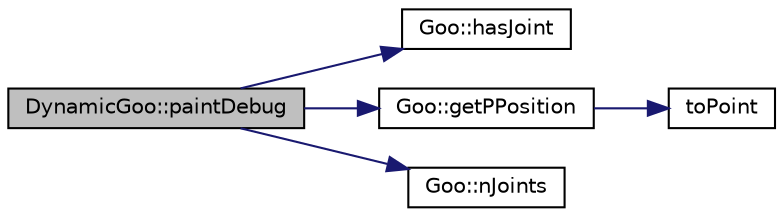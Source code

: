 digraph G
{
  edge [fontname="Helvetica",fontsize="10",labelfontname="Helvetica",labelfontsize="10"];
  node [fontname="Helvetica",fontsize="10",shape=record];
  rankdir="LR";
  Node1 [label="DynamicGoo::paintDebug",height=0.2,width=0.4,color="black", fillcolor="grey75", style="filled" fontcolor="black"];
  Node1 -> Node2 [color="midnightblue",fontsize="10",style="solid",fontname="Helvetica"];
  Node2 [label="Goo::hasJoint",height=0.2,width=0.4,color="black", fillcolor="white", style="filled",URL="$d5/d5d/classGoo.html#ae809f97fb4c0c7f58a63cbed66f0ba5c"];
  Node1 -> Node3 [color="midnightblue",fontsize="10",style="solid",fontname="Helvetica"];
  Node3 [label="Goo::getPPosition",height=0.2,width=0.4,color="black", fillcolor="white", style="filled",URL="$d5/d5d/classGoo.html#a7396488f837512c3e887f15fb82dcb8f"];
  Node3 -> Node4 [color="midnightblue",fontsize="10",style="solid",fontname="Helvetica"];
  Node4 [label="toPoint",height=0.2,width=0.4,color="black", fillcolor="white", style="filled",URL="$d5/da5/tools_8h.html#a94f703d943194650c89dfc581bab6b14",tooltip="Convert a b2Vec2 in a QPoint."];
  Node1 -> Node5 [color="midnightblue",fontsize="10",style="solid",fontname="Helvetica"];
  Node5 [label="Goo::nJoints",height=0.2,width=0.4,color="black", fillcolor="white", style="filled",URL="$d5/d5d/classGoo.html#a0e7e7badc0a969ffca1e3d1341238e78"];
}

